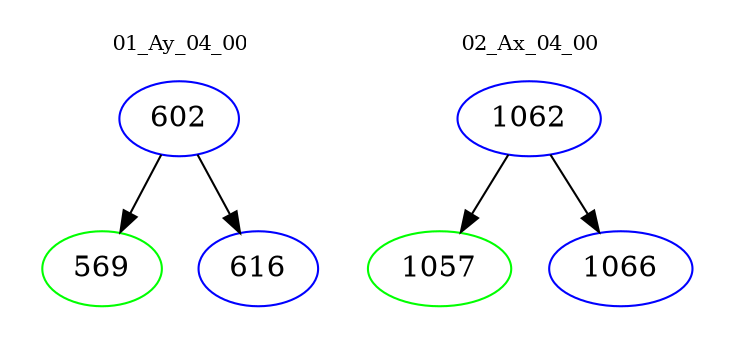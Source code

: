 digraph{
subgraph cluster_0 {
color = white
label = "01_Ay_04_00";
fontsize=10;
T0_602 [label="602", color="blue"]
T0_602 -> T0_569 [color="black"]
T0_569 [label="569", color="green"]
T0_602 -> T0_616 [color="black"]
T0_616 [label="616", color="blue"]
}
subgraph cluster_1 {
color = white
label = "02_Ax_04_00";
fontsize=10;
T1_1062 [label="1062", color="blue"]
T1_1062 -> T1_1057 [color="black"]
T1_1057 [label="1057", color="green"]
T1_1062 -> T1_1066 [color="black"]
T1_1066 [label="1066", color="blue"]
}
}
